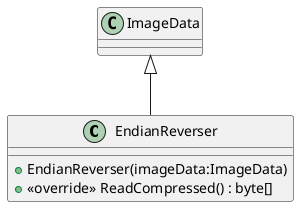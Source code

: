 @startuml
class EndianReverser {
    + EndianReverser(imageData:ImageData)
    + <<override>> ReadCompressed() : byte[]
}
ImageData <|-- EndianReverser
@enduml
